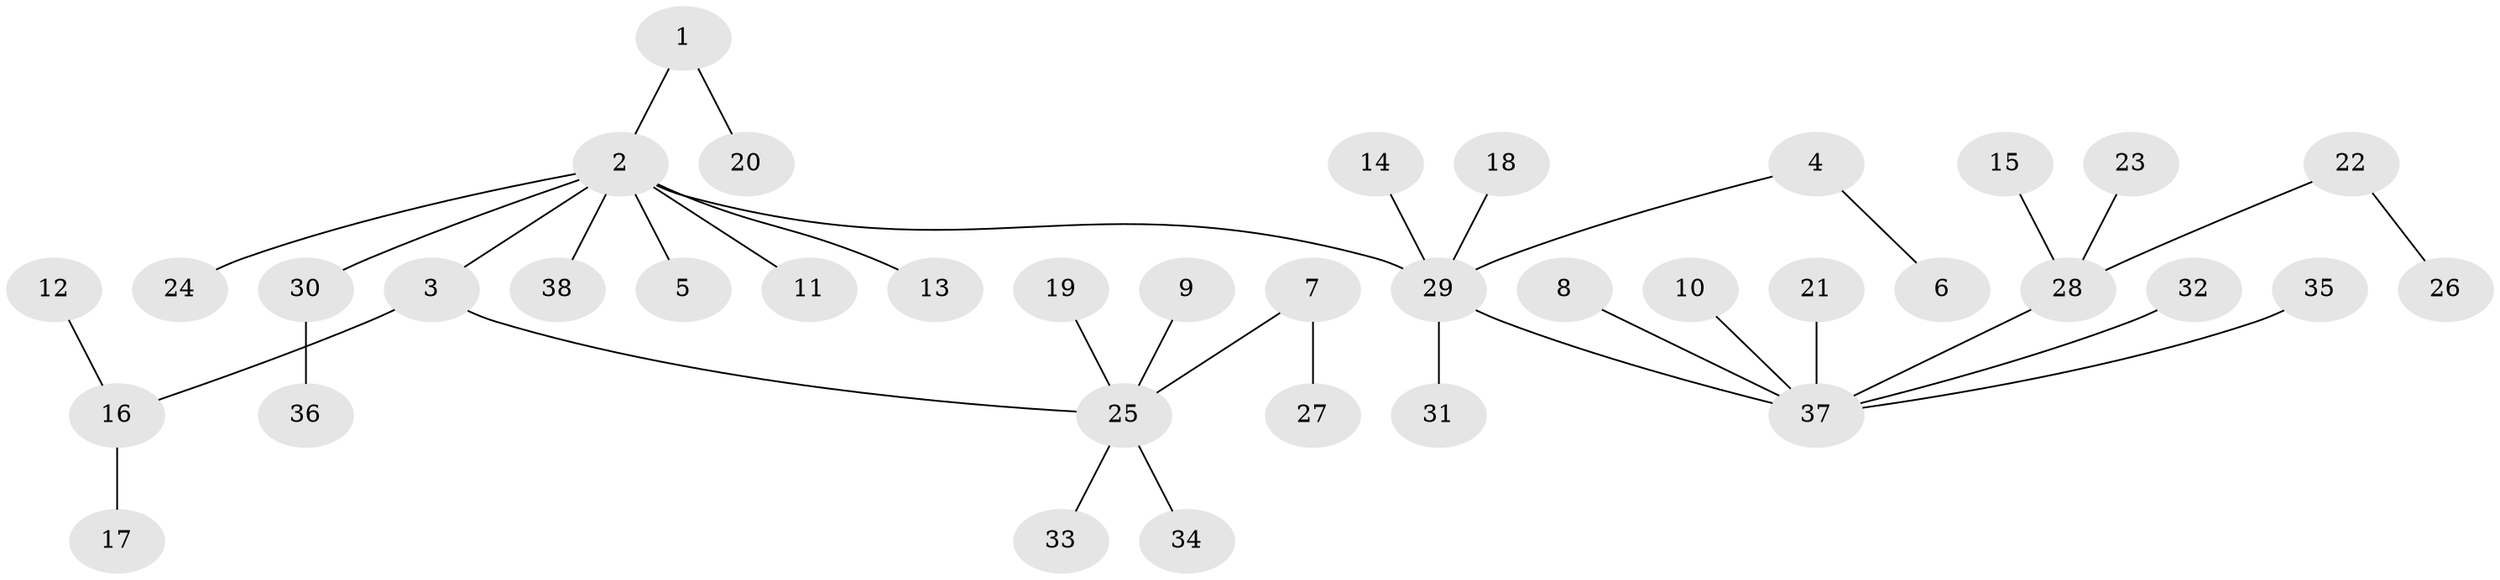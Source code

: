 // original degree distribution, {6: 0.04, 8: 0.013333333333333334, 3: 0.13333333333333333, 2: 0.24, 5: 0.013333333333333334, 4: 0.04, 1: 0.52}
// Generated by graph-tools (version 1.1) at 2025/50/03/09/25 03:50:23]
// undirected, 38 vertices, 37 edges
graph export_dot {
graph [start="1"]
  node [color=gray90,style=filled];
  1;
  2;
  3;
  4;
  5;
  6;
  7;
  8;
  9;
  10;
  11;
  12;
  13;
  14;
  15;
  16;
  17;
  18;
  19;
  20;
  21;
  22;
  23;
  24;
  25;
  26;
  27;
  28;
  29;
  30;
  31;
  32;
  33;
  34;
  35;
  36;
  37;
  38;
  1 -- 2 [weight=1.0];
  1 -- 20 [weight=1.0];
  2 -- 3 [weight=1.0];
  2 -- 5 [weight=1.0];
  2 -- 11 [weight=1.0];
  2 -- 13 [weight=1.0];
  2 -- 24 [weight=1.0];
  2 -- 29 [weight=1.0];
  2 -- 30 [weight=1.0];
  2 -- 38 [weight=1.0];
  3 -- 16 [weight=1.0];
  3 -- 25 [weight=1.0];
  4 -- 6 [weight=1.0];
  4 -- 29 [weight=1.0];
  7 -- 25 [weight=1.0];
  7 -- 27 [weight=1.0];
  8 -- 37 [weight=1.0];
  9 -- 25 [weight=1.0];
  10 -- 37 [weight=1.0];
  12 -- 16 [weight=1.0];
  14 -- 29 [weight=1.0];
  15 -- 28 [weight=1.0];
  16 -- 17 [weight=1.0];
  18 -- 29 [weight=1.0];
  19 -- 25 [weight=1.0];
  21 -- 37 [weight=1.0];
  22 -- 26 [weight=1.0];
  22 -- 28 [weight=1.0];
  23 -- 28 [weight=1.0];
  25 -- 33 [weight=1.0];
  25 -- 34 [weight=1.0];
  28 -- 37 [weight=1.0];
  29 -- 31 [weight=1.0];
  29 -- 37 [weight=1.0];
  30 -- 36 [weight=1.0];
  32 -- 37 [weight=1.0];
  35 -- 37 [weight=1.0];
}
